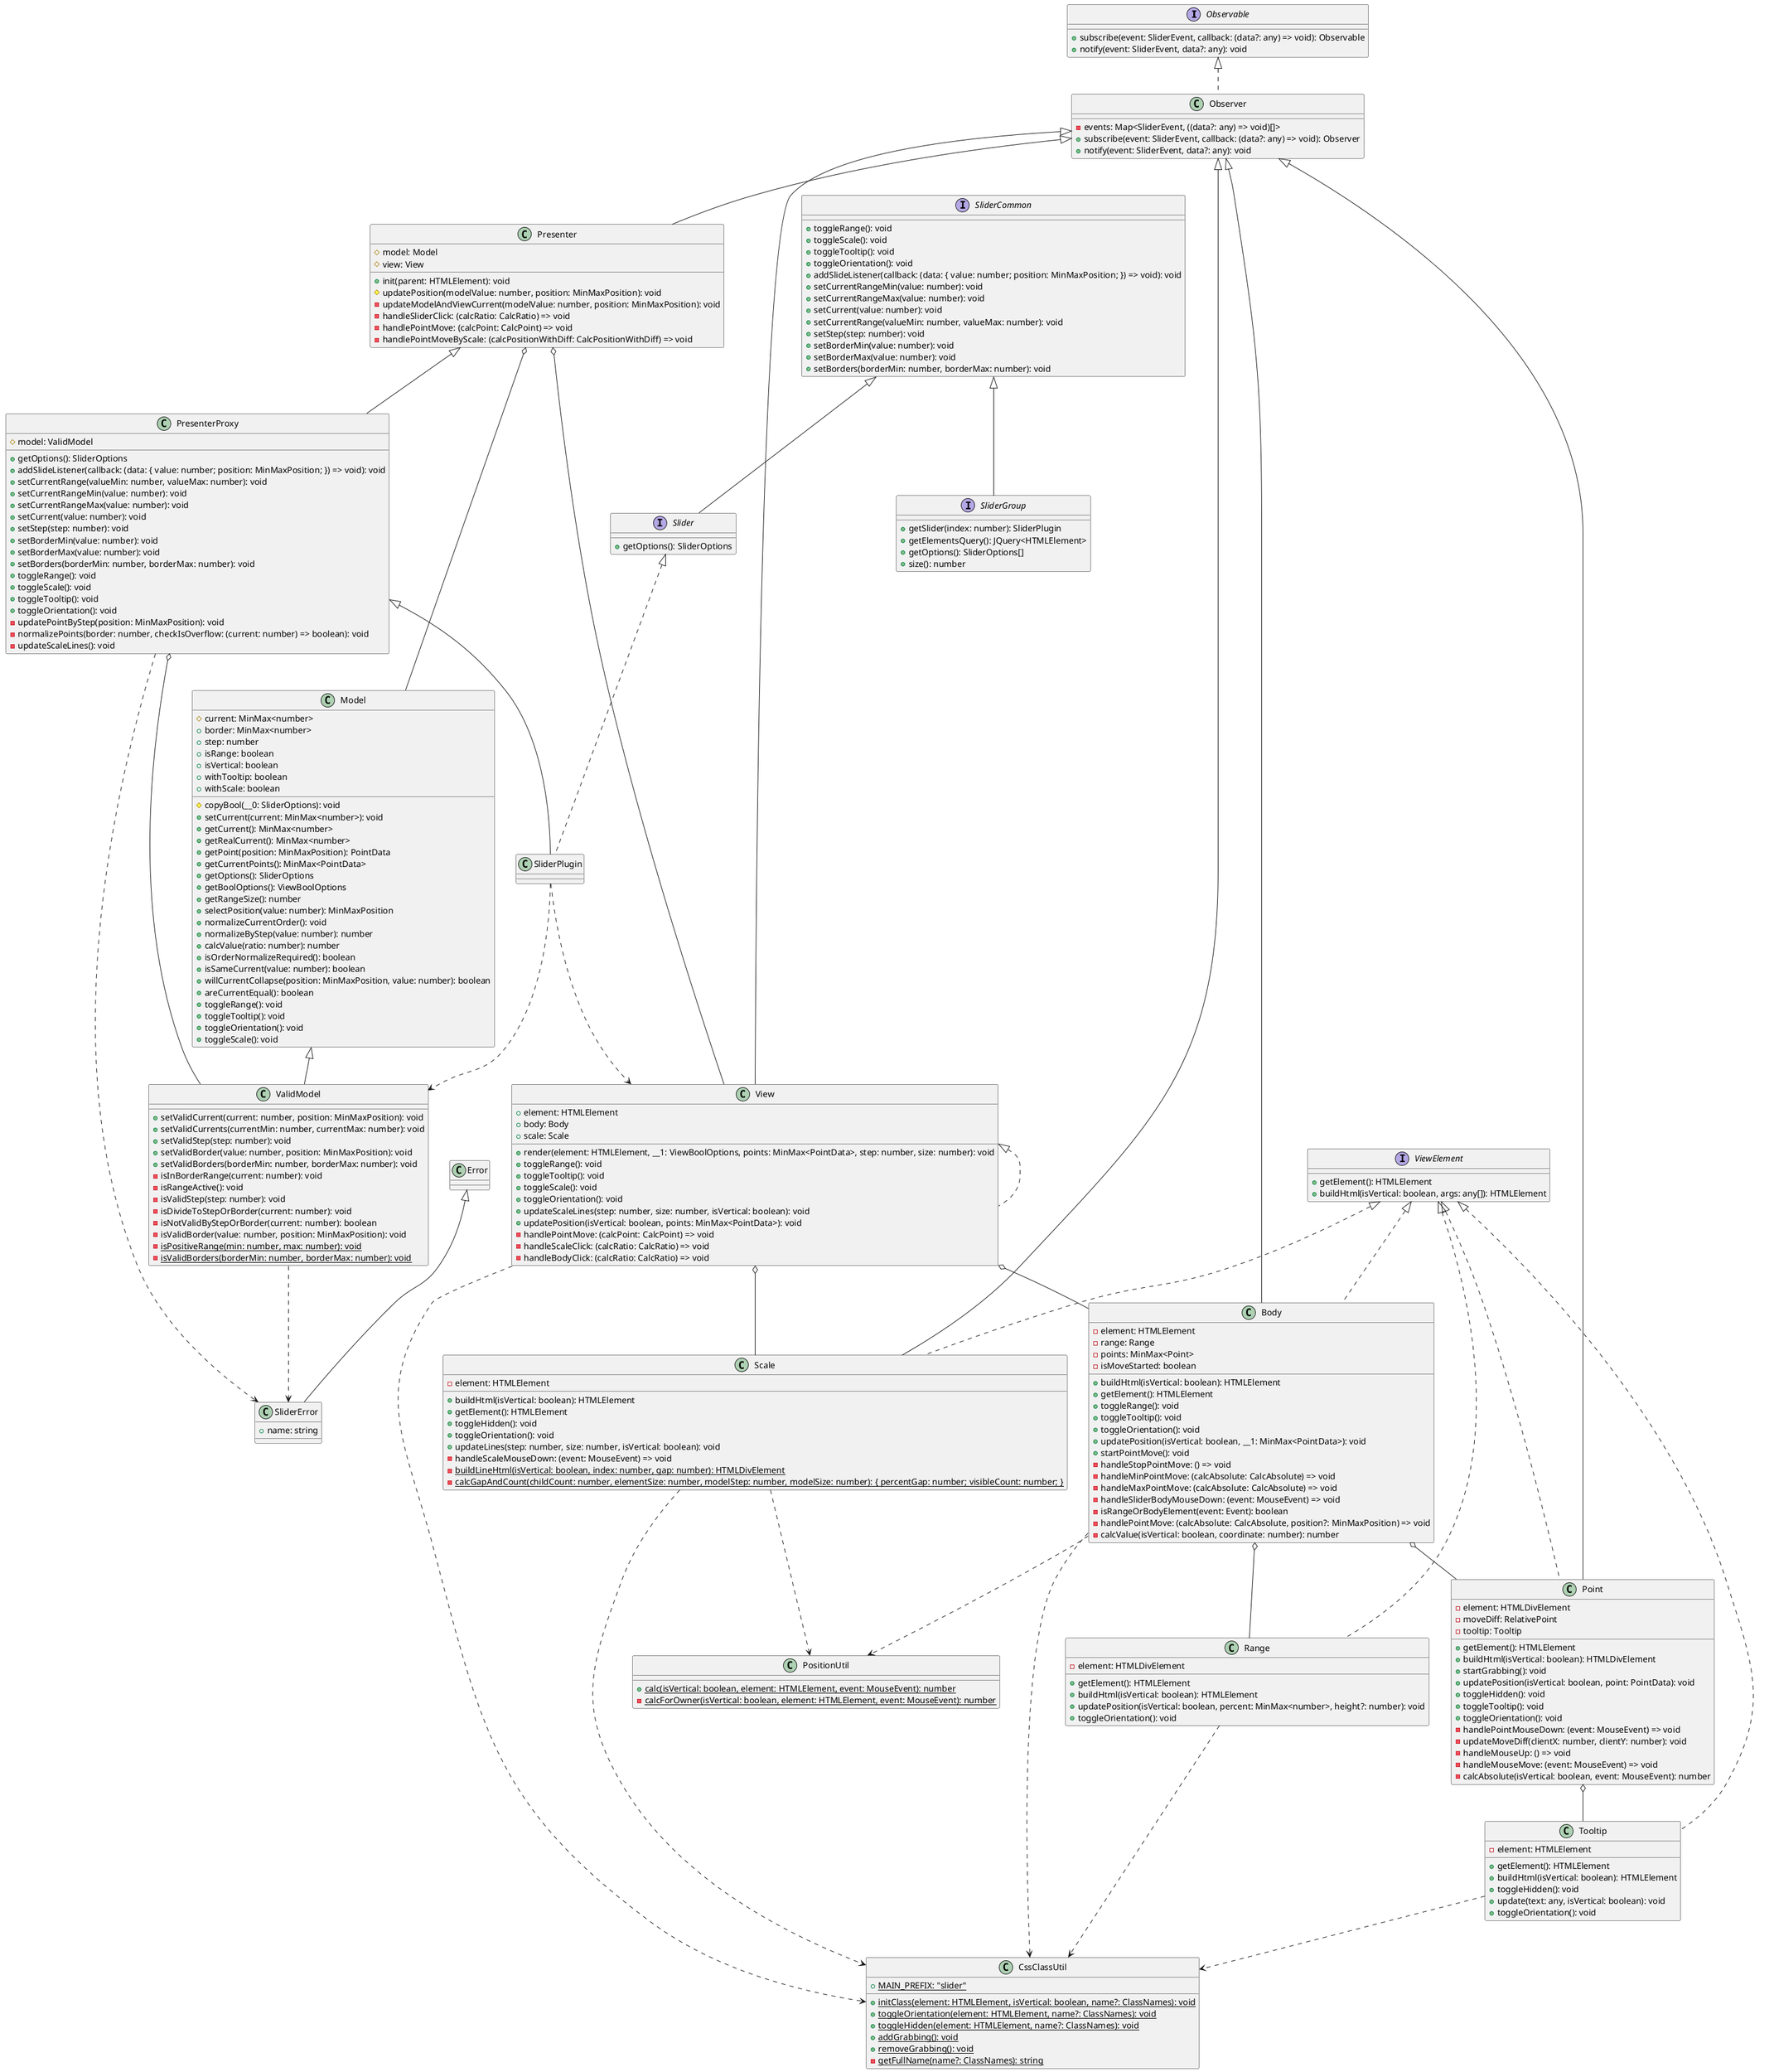 @startuml
interface Observable {
    +subscribe(event: SliderEvent, callback: (data?: any) => void): Observable
    +notify(event: SliderEvent, data?: any): void
}
class Observer implements Observable {
    -events: Map<SliderEvent, ((data?: any) => void)[]>
    +subscribe(event: SliderEvent, callback: (data?: any) => void): Observer
    +notify(event: SliderEvent, data?: any): void
}
class SliderError extends Error {
    +name: string
}
class Model {
    #current: MinMax<number>
    +border: MinMax<number>
    +step: number
    +isRange: boolean
    +isVertical: boolean
    +withTooltip: boolean
    +withScale: boolean
    #copyBool(__0: SliderOptions): void
    +setCurrent(current: MinMax<number>): void
    +getCurrent(): MinMax<number>
    +getRealCurrent(): MinMax<number>
    +getPoint(position: MinMaxPosition): PointData
    +getCurrentPoints(): MinMax<PointData>
    +getOptions(): SliderOptions
    +getBoolOptions(): ViewBoolOptions
    +getRangeSize(): number
    +selectPosition(value: number): MinMaxPosition
    +normalizeCurrentOrder(): void
    +normalizeByStep(value: number): number
    +calcValue(ratio: number): number
    +isOrderNormalizeRequired(): boolean
    +isSameCurrent(value: number): boolean
    +willCurrentCollapse(position: MinMaxPosition, value: number): boolean
    +areCurrentEqual(): boolean
    +toggleRange(): void
    +toggleTooltip(): void
    +toggleOrientation(): void
    +toggleScale(): void
}
interface ViewElement {
    +getElement(): HTMLElement
    +buildHtml(isVertical: boolean, args: any[]): HTMLElement
}
class CssClassUtil {
    +{static} MAIN_PREFIX: "slider"
    +{static} initClass(element: HTMLElement, isVertical: boolean, name?: ClassNames): void
    +{static} toggleOrientation(element: HTMLElement, name?: ClassNames): void
    +{static} toggleHidden(element: HTMLElement, name?: ClassNames): void
    +{static} addGrabbing(): void
    +{static} removeGrabbing(): void
    -{static} getFullName(name?: ClassNames): string
}
class PositionUtil {
    +{static} calc(isVertical: boolean, element: HTMLElement, event: MouseEvent): number
    -{static} calcForOwner(isVertical: boolean, element: HTMLElement, event: MouseEvent): number
}
class Scale extends Observer implements ViewElement {
    -element: HTMLElement
    +buildHtml(isVertical: boolean): HTMLElement
    +getElement(): HTMLElement
    +toggleHidden(): void
    +toggleOrientation(): void
    +updateLines(step: number, size: number, isVertical: boolean): void
    -handleScaleMouseDown: (event: MouseEvent) => void
    -{static} buildLineHtml(isVertical: boolean, index: number, gap: number): HTMLDivElement
    -{static} calcGapAndCount(childCount: number, elementSize: number, modelStep: number, modelSize: number): { percentGap: number; visibleCount: number; }
}
class Tooltip implements ViewElement {
    -element: HTMLElement
    +getElement(): HTMLElement
    +buildHtml(isVertical: boolean): HTMLElement
    +toggleHidden(): void
    +update(text: any, isVertical: boolean): void
    +toggleOrientation(): void
}
class Point extends Observer implements ViewElement {
    -element: HTMLDivElement
    -moveDiff: RelativePoint
    -tooltip: Tooltip
    +getElement(): HTMLElement
    +buildHtml(isVertical: boolean): HTMLDivElement
    +startGrabbing(): void
    +updatePosition(isVertical: boolean, point: PointData): void
    +toggleHidden(): void
    +toggleTooltip(): void
    +toggleOrientation(): void
    -handlePointMouseDown: (event: MouseEvent) => void
    -updateMoveDiff(clientX: number, clientY: number): void
    -handleMouseUp: () => void
    -handleMouseMove: (event: MouseEvent) => void
    -calcAbsolute(isVertical: boolean, event: MouseEvent): number
}
class Range implements ViewElement {
    -element: HTMLDivElement
    +getElement(): HTMLElement
    +buildHtml(isVertical: boolean): HTMLElement
    +updatePosition(isVertical: boolean, percent: MinMax<number>, height?: number): void
    +toggleOrientation(): void
}
class Body extends Observer implements ViewElement {
    -element: HTMLElement
    -range: Range
    -points: MinMax<Point>
    -isMoveStarted: boolean
    +buildHtml(isVertical: boolean): HTMLElement
    +getElement(): HTMLElement
    +toggleRange(): void
    +toggleTooltip(): void
    +toggleOrientation(): void
    +updatePosition(isVertical: boolean, __1: MinMax<PointData>): void
    +startPointMove(): void
    -handleStopPointMove: () => void
    -handleMinPointMove: (calcAbsolute: CalcAbsolute) => void
    -handleMaxPointMove: (calcAbsolute: CalcAbsolute) => void
    -handleSliderBodyMouseDown: (event: MouseEvent) => void
    -isRangeOrBodyElement(event: Event): boolean
    -handlePointMove: (calcAbsolute: CalcAbsolute, position?: MinMaxPosition) => void
    -calcValue(isVertical: boolean, coordinate: number): number
}
class View extends Observer implements View {
    +element: HTMLElement
    +body: Body
    +scale: Scale
    +render(element: HTMLElement, __1: ViewBoolOptions, points: MinMax<PointData>, step: number, size: number): void
    +toggleRange(): void
    +toggleTooltip(): void
    +toggleScale(): void
    +toggleOrientation(): void
    +updateScaleLines(step: number, size: number, isVertical: boolean): void
    +updatePosition(isVertical: boolean, points: MinMax<PointData>): void
    -handlePointMove: (calcPoint: CalcPoint) => void
    -handleScaleClick: (calcRatio: CalcRatio) => void
    -handleBodyClick: (calcRatio: CalcRatio) => void
}
class Presenter extends Observer {
    #model: Model
    #view: View
    +init(parent: HTMLElement): void
    #updatePosition(modelValue: number, position: MinMaxPosition): void
    -updateModelAndViewCurrent(modelValue: number, position: MinMaxPosition): void
    -handleSliderClick: (calcRatio: CalcRatio) => void
    -handlePointMove: (calcPoint: CalcPoint) => void
    -handlePointMoveByScale: (calcPositionWithDiff: CalcPositionWithDiff) => void
}
class ValidModel extends Model {
    +setValidCurrent(current: number, position: MinMaxPosition): void
    +setValidCurrents(currentMin: number, currentMax: number): void
    +setValidStep(step: number): void
    +setValidBorder(value: number, position: MinMaxPosition): void
    +setValidBorders(borderMin: number, borderMax: number): void
    -isInBorderRange(current: number): void
    -isRangeActive(): void
    -isValidStep(step: number): void
    -isDivideToStepOrBorder(current: number): void
    -isNotValidByStepOrBorder(current: number): boolean
    -isValidBorder(value: number, position: MinMaxPosition): void
    -{static} isPositiveRange(min: number, max: number): void
    -{static} isValidBorders(borderMin: number, borderMax: number): void
}
class PresenterProxy extends Presenter {
    #model: ValidModel
    +getOptions(): SliderOptions
    +addSlideListener(callback: (data: { value: number; position: MinMaxPosition; }) => void): void
    +setCurrentRange(valueMin: number, valueMax: number): void
    +setCurrentRangeMin(value: number): void
    +setCurrentRangeMax(value: number): void
    +setCurrent(value: number): void
    +setStep(step: number): void
    +setBorderMin(value: number): void
    +setBorderMax(value: number): void
    +setBorders(borderMin: number, borderMax: number): void
    +toggleRange(): void
    +toggleScale(): void
    +toggleTooltip(): void
    +toggleOrientation(): void
    -updatePointByStep(position: MinMaxPosition): void
    -normalizePoints(border: number, checkIsOverflow: (current: number) => boolean): void
    -updateScaleLines(): void
}
class SliderPlugin extends PresenterProxy implements Slider
interface SliderCommon {
    +toggleRange(): void
    +toggleScale(): void
    +toggleTooltip(): void
    +toggleOrientation(): void
    +addSlideListener(callback: (data: { value: number; position: MinMaxPosition; }) => void): void
    +setCurrentRangeMin(value: number): void
    +setCurrentRangeMax(value: number): void
    +setCurrent(value: number): void
    +setCurrentRange(valueMin: number, valueMax: number): void
    +setStep(step: number): void
    +setBorderMin(value: number): void
    +setBorderMax(value: number): void
    +setBorders(borderMin: number, borderMax: number): void
}
interface Slider extends SliderCommon {
    +getOptions(): SliderOptions
}
interface SliderGroup extends SliderCommon {
    +getSlider(index: number): SliderPlugin
    +getElementsQuery(): JQuery<HTMLElement>
    +getOptions(): SliderOptions[]
    +size(): number
}

View..>CssClassUtil
Body..>CssClassUtil
Range..>CssClassUtil
Scale..>CssClassUtil
Tooltip..>CssClassUtil

Scale..>PositionUtil
Body..>PositionUtil

PresenterProxy..>SliderError
ValidModel..>SliderError

Presenter o-- Model
Presenter o-- View
PresenterProxy o-- ValidModel

SliderPlugin ..> ValidModel
SliderPlugin ..> View
View o-- Body
View o-- Scale
Body o-- Point
Body o-- Range
Point o-- Tooltip
@enduml
